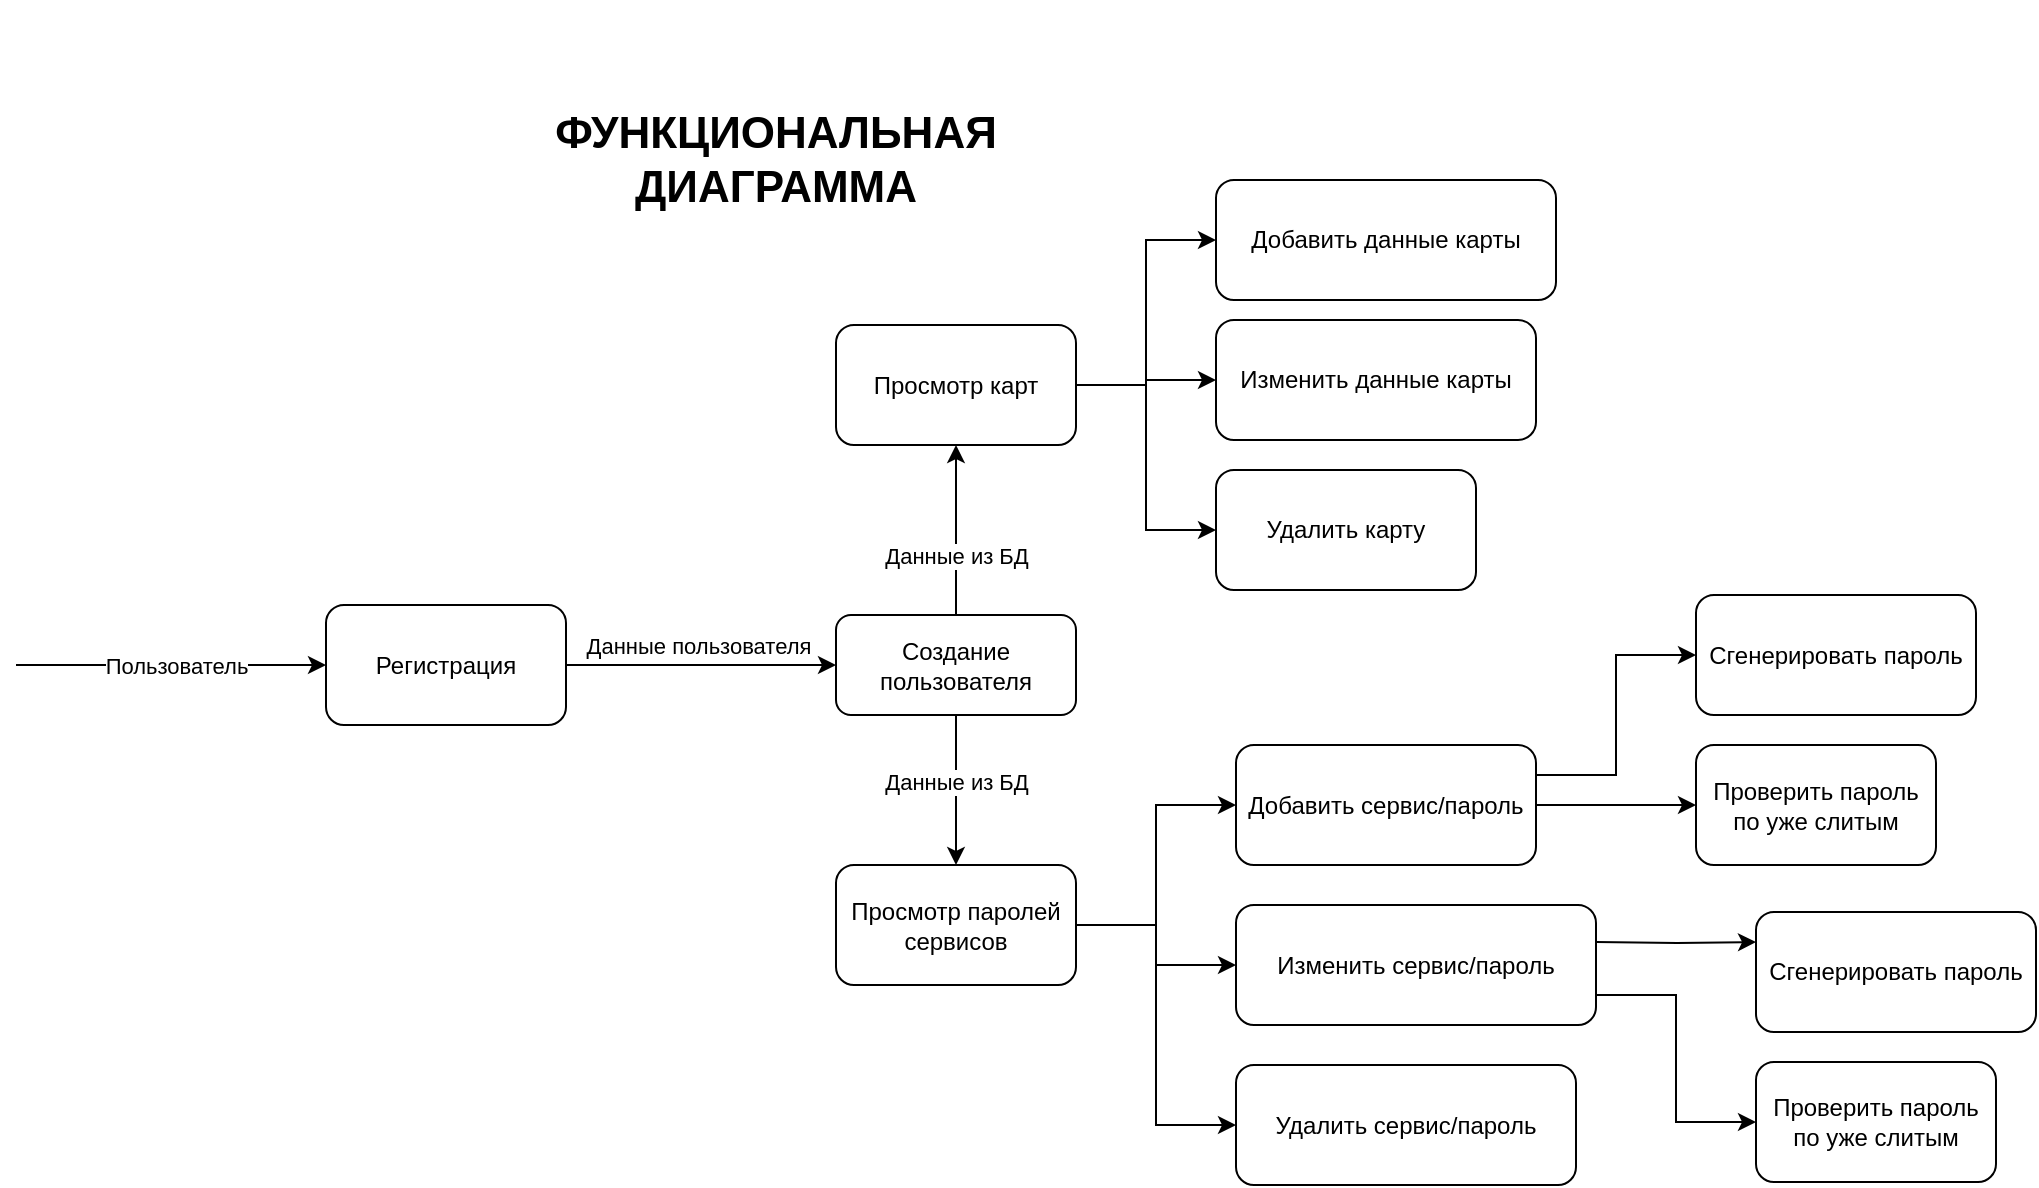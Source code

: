 <mxfile version="22.1.16" type="device">
  <diagram name="Страница — 1" id="t58dsQ66D5s-zgrR1KKS">
    <mxGraphModel dx="673" dy="-222" grid="1" gridSize="10" guides="1" tooltips="1" connect="1" arrows="1" fold="1" page="1" pageScale="1" pageWidth="827" pageHeight="1169" math="0" shadow="0">
      <root>
        <mxCell id="0" />
        <mxCell id="1" parent="0" />
        <mxCell id="rqjNP4Dof35-LxQoOWY4-1" value="&lt;span style=&quot;font-size: 22px;&quot;&gt;&lt;b&gt;ФУНКЦИОНАЛЬНАЯ&lt;br&gt;ДИАГРАММА&lt;br&gt;&lt;/b&gt;&lt;/span&gt;" style="text;html=1;strokeColor=none;fillColor=none;align=center;verticalAlign=middle;whiteSpace=wrap;rounded=0;" parent="1" vertex="1">
          <mxGeometry x="1090" y="1230" width="320" height="160" as="geometry" />
        </mxCell>
        <mxCell id="rqjNP4Dof35-LxQoOWY4-2" value="" style="endArrow=classic;html=1;rounded=0;entryX=0;entryY=0.5;entryDx=0;entryDy=0;" parent="1" edge="1">
          <mxGeometry width="50" height="50" relative="1" as="geometry">
            <mxPoint x="870" y="1562.5" as="sourcePoint" />
            <mxPoint x="1025" y="1562.5" as="targetPoint" />
          </mxGeometry>
        </mxCell>
        <mxCell id="rqjNP4Dof35-LxQoOWY4-3" value="Пользователь" style="edgeLabel;html=1;align=center;verticalAlign=middle;resizable=0;points=[];" parent="rqjNP4Dof35-LxQoOWY4-2" vertex="1" connectable="0">
          <mxGeometry x="-0.22" y="-1" relative="1" as="geometry">
            <mxPoint x="19" y="-1" as="offset" />
          </mxGeometry>
        </mxCell>
        <mxCell id="rqjNP4Dof35-LxQoOWY4-4" style="edgeStyle=orthogonalEdgeStyle;rounded=0;orthogonalLoop=1;jettySize=auto;html=1;exitX=0.5;exitY=0;exitDx=0;exitDy=0;entryX=0.5;entryY=1;entryDx=0;entryDy=0;" parent="1" source="rqjNP4Dof35-LxQoOWY4-33" target="rqjNP4Dof35-LxQoOWY4-11" edge="1">
          <mxGeometry relative="1" as="geometry">
            <Array as="points">
              <mxPoint x="1340" y="1532.5" />
              <mxPoint x="1340" y="1532.5" />
            </Array>
          </mxGeometry>
        </mxCell>
        <mxCell id="rqjNP4Dof35-LxQoOWY4-5" value="Данные из БД" style="edgeLabel;html=1;align=center;verticalAlign=middle;resizable=0;points=[];" parent="rqjNP4Dof35-LxQoOWY4-4" vertex="1" connectable="0">
          <mxGeometry x="0.108" relative="1" as="geometry">
            <mxPoint y="17" as="offset" />
          </mxGeometry>
        </mxCell>
        <mxCell id="rqjNP4Dof35-LxQoOWY4-6" style="edgeStyle=orthogonalEdgeStyle;rounded=0;orthogonalLoop=1;jettySize=auto;html=1;exitX=0.5;exitY=1;exitDx=0;exitDy=0;entryX=0.5;entryY=0;entryDx=0;entryDy=0;" parent="1" source="rqjNP4Dof35-LxQoOWY4-33" target="rqjNP4Dof35-LxQoOWY4-16" edge="1">
          <mxGeometry relative="1" as="geometry">
            <Array as="points" />
          </mxGeometry>
        </mxCell>
        <mxCell id="rqjNP4Dof35-LxQoOWY4-7" value="Данные из БД" style="edgeLabel;html=1;align=center;verticalAlign=middle;resizable=0;points=[];" parent="rqjNP4Dof35-LxQoOWY4-6" vertex="1" connectable="0">
          <mxGeometry x="-0.101" relative="1" as="geometry">
            <mxPoint as="offset" />
          </mxGeometry>
        </mxCell>
        <mxCell id="rqjNP4Dof35-LxQoOWY4-8" style="edgeStyle=orthogonalEdgeStyle;rounded=0;orthogonalLoop=1;jettySize=auto;html=1;entryX=0;entryY=0.5;entryDx=0;entryDy=0;" parent="1" source="rqjNP4Dof35-LxQoOWY4-11" target="rqjNP4Dof35-LxQoOWY4-22" edge="1">
          <mxGeometry relative="1" as="geometry" />
        </mxCell>
        <mxCell id="rqjNP4Dof35-LxQoOWY4-9" style="edgeStyle=orthogonalEdgeStyle;rounded=0;orthogonalLoop=1;jettySize=auto;html=1;exitX=1;exitY=0.5;exitDx=0;exitDy=0;" parent="1" source="rqjNP4Dof35-LxQoOWY4-11" target="rqjNP4Dof35-LxQoOWY4-25" edge="1">
          <mxGeometry relative="1" as="geometry" />
        </mxCell>
        <mxCell id="rqjNP4Dof35-LxQoOWY4-10" style="edgeStyle=orthogonalEdgeStyle;rounded=0;orthogonalLoop=1;jettySize=auto;html=1;exitX=1;exitY=0.5;exitDx=0;exitDy=0;entryX=0;entryY=0.5;entryDx=0;entryDy=0;" parent="1" source="rqjNP4Dof35-LxQoOWY4-11" target="rqjNP4Dof35-LxQoOWY4-29" edge="1">
          <mxGeometry relative="1" as="geometry" />
        </mxCell>
        <mxCell id="rqjNP4Dof35-LxQoOWY4-11" value="Просмотр карт" style="rounded=1;whiteSpace=wrap;html=1;" parent="1" vertex="1">
          <mxGeometry x="1280" y="1392.5" width="120" height="60" as="geometry" />
        </mxCell>
        <mxCell id="rqjNP4Dof35-LxQoOWY4-12" value="Регистрация" style="rounded=1;whiteSpace=wrap;html=1;" parent="1" vertex="1">
          <mxGeometry x="1025" y="1532.5" width="120" height="60" as="geometry" />
        </mxCell>
        <mxCell id="rqjNP4Dof35-LxQoOWY4-13" style="edgeStyle=orthogonalEdgeStyle;rounded=0;orthogonalLoop=1;jettySize=auto;html=1;exitX=1;exitY=0.5;exitDx=0;exitDy=0;entryX=0;entryY=0.5;entryDx=0;entryDy=0;" parent="1" source="rqjNP4Dof35-LxQoOWY4-16" target="rqjNP4Dof35-LxQoOWY4-19" edge="1">
          <mxGeometry relative="1" as="geometry" />
        </mxCell>
        <mxCell id="rqjNP4Dof35-LxQoOWY4-14" style="edgeStyle=orthogonalEdgeStyle;rounded=0;orthogonalLoop=1;jettySize=auto;html=1;exitX=1;exitY=0.5;exitDx=0;exitDy=0;entryX=0;entryY=0.5;entryDx=0;entryDy=0;" parent="1" source="rqjNP4Dof35-LxQoOWY4-16" target="rqjNP4Dof35-LxQoOWY4-28" edge="1">
          <mxGeometry relative="1" as="geometry" />
        </mxCell>
        <mxCell id="rqjNP4Dof35-LxQoOWY4-15" style="edgeStyle=orthogonalEdgeStyle;rounded=0;orthogonalLoop=1;jettySize=auto;html=1;exitX=1;exitY=0.5;exitDx=0;exitDy=0;entryX=0;entryY=0.5;entryDx=0;entryDy=0;" parent="1" source="rqjNP4Dof35-LxQoOWY4-16" target="rqjNP4Dof35-LxQoOWY4-30" edge="1">
          <mxGeometry relative="1" as="geometry" />
        </mxCell>
        <mxCell id="rqjNP4Dof35-LxQoOWY4-16" value="Просмотр паролей сервисов" style="rounded=1;whiteSpace=wrap;html=1;" parent="1" vertex="1">
          <mxGeometry x="1280" y="1662.5" width="120" height="60" as="geometry" />
        </mxCell>
        <mxCell id="rqjNP4Dof35-LxQoOWY4-17" style="edgeStyle=orthogonalEdgeStyle;rounded=0;orthogonalLoop=1;jettySize=auto;html=1;entryX=0;entryY=0.5;entryDx=0;entryDy=0;" parent="1" source="rqjNP4Dof35-LxQoOWY4-19" target="rqjNP4Dof35-LxQoOWY4-35" edge="1">
          <mxGeometry relative="1" as="geometry" />
        </mxCell>
        <mxCell id="rqjNP4Dof35-LxQoOWY4-18" style="edgeStyle=orthogonalEdgeStyle;rounded=0;orthogonalLoop=1;jettySize=auto;html=1;exitX=1;exitY=0.25;exitDx=0;exitDy=0;entryX=0;entryY=0.5;entryDx=0;entryDy=0;" parent="1" source="rqjNP4Dof35-LxQoOWY4-19" target="rqjNP4Dof35-LxQoOWY4-37" edge="1">
          <mxGeometry relative="1" as="geometry" />
        </mxCell>
        <mxCell id="rqjNP4Dof35-LxQoOWY4-19" value="Добавить сервис/пароль" style="rounded=1;whiteSpace=wrap;html=1;" parent="1" vertex="1">
          <mxGeometry x="1480" y="1602.5" width="150" height="60" as="geometry" />
        </mxCell>
        <mxCell id="rqjNP4Dof35-LxQoOWY4-22" value="Добавить данные карты" style="rounded=1;whiteSpace=wrap;html=1;" parent="1" vertex="1">
          <mxGeometry x="1470" y="1320" width="170" height="60" as="geometry" />
        </mxCell>
        <mxCell id="rqjNP4Dof35-LxQoOWY4-25" value="Изменить данные карты" style="rounded=1;whiteSpace=wrap;html=1;" parent="1" vertex="1">
          <mxGeometry x="1470" y="1390" width="160" height="60" as="geometry" />
        </mxCell>
        <mxCell id="mGejcfxgub2vO7TIyv0--3" style="edgeStyle=orthogonalEdgeStyle;rounded=0;orthogonalLoop=1;jettySize=auto;html=1;entryX=0;entryY=0.25;entryDx=0;entryDy=0;" edge="1" parent="1" target="mGejcfxgub2vO7TIyv0--2">
          <mxGeometry relative="1" as="geometry">
            <mxPoint x="1660" y="1701" as="sourcePoint" />
          </mxGeometry>
        </mxCell>
        <mxCell id="mGejcfxgub2vO7TIyv0--4" style="edgeStyle=orthogonalEdgeStyle;rounded=0;orthogonalLoop=1;jettySize=auto;html=1;exitX=1;exitY=0.75;exitDx=0;exitDy=0;entryX=0;entryY=0.5;entryDx=0;entryDy=0;" edge="1" parent="1" source="rqjNP4Dof35-LxQoOWY4-28" target="mGejcfxgub2vO7TIyv0--1">
          <mxGeometry relative="1" as="geometry" />
        </mxCell>
        <mxCell id="rqjNP4Dof35-LxQoOWY4-28" value="Изменить сервис/пароль" style="rounded=1;whiteSpace=wrap;html=1;" parent="1" vertex="1">
          <mxGeometry x="1480" y="1682.5" width="180" height="60" as="geometry" />
        </mxCell>
        <mxCell id="rqjNP4Dof35-LxQoOWY4-29" value="Удалить карту" style="rounded=1;whiteSpace=wrap;html=1;" parent="1" vertex="1">
          <mxGeometry x="1470" y="1465" width="130" height="60" as="geometry" />
        </mxCell>
        <mxCell id="rqjNP4Dof35-LxQoOWY4-30" value="Удалить сервис/пароль" style="rounded=1;whiteSpace=wrap;html=1;" parent="1" vertex="1">
          <mxGeometry x="1480" y="1762.5" width="170" height="60" as="geometry" />
        </mxCell>
        <mxCell id="rqjNP4Dof35-LxQoOWY4-31" value="" style="edgeStyle=orthogonalEdgeStyle;rounded=0;orthogonalLoop=1;jettySize=auto;html=1;exitX=1;exitY=0.5;exitDx=0;exitDy=0;" parent="1" source="rqjNP4Dof35-LxQoOWY4-12" target="rqjNP4Dof35-LxQoOWY4-33" edge="1">
          <mxGeometry relative="1" as="geometry">
            <mxPoint x="1145" y="1562.5" as="sourcePoint" />
            <mxPoint x="1390" y="1562.5" as="targetPoint" />
          </mxGeometry>
        </mxCell>
        <mxCell id="rqjNP4Dof35-LxQoOWY4-32" value="Данные пользователя" style="edgeLabel;html=1;align=center;verticalAlign=middle;resizable=0;points=[];" parent="rqjNP4Dof35-LxQoOWY4-31" vertex="1" connectable="0">
          <mxGeometry x="-0.383" relative="1" as="geometry">
            <mxPoint x="24" y="-10" as="offset" />
          </mxGeometry>
        </mxCell>
        <mxCell id="rqjNP4Dof35-LxQoOWY4-33" value="Создание пользователя" style="rounded=1;whiteSpace=wrap;html=1;" parent="1" vertex="1">
          <mxGeometry x="1280" y="1537.5" width="120" height="50" as="geometry" />
        </mxCell>
        <mxCell id="rqjNP4Dof35-LxQoOWY4-35" value="Проверить пароль по уже слитым" style="whiteSpace=wrap;html=1;rounded=1;" parent="1" vertex="1">
          <mxGeometry x="1710" y="1602.5" width="120" height="60" as="geometry" />
        </mxCell>
        <mxCell id="rqjNP4Dof35-LxQoOWY4-37" value="Сгенерировать пароль" style="rounded=1;whiteSpace=wrap;html=1;" parent="1" vertex="1">
          <mxGeometry x="1710" y="1527.5" width="140" height="60" as="geometry" />
        </mxCell>
        <mxCell id="mGejcfxgub2vO7TIyv0--1" value="Проверить пароль по уже слитым" style="whiteSpace=wrap;html=1;rounded=1;" vertex="1" parent="1">
          <mxGeometry x="1740" y="1761" width="120" height="60" as="geometry" />
        </mxCell>
        <mxCell id="mGejcfxgub2vO7TIyv0--2" value="Сгенерировать пароль" style="rounded=1;whiteSpace=wrap;html=1;" vertex="1" parent="1">
          <mxGeometry x="1740" y="1686" width="140" height="60" as="geometry" />
        </mxCell>
      </root>
    </mxGraphModel>
  </diagram>
</mxfile>
